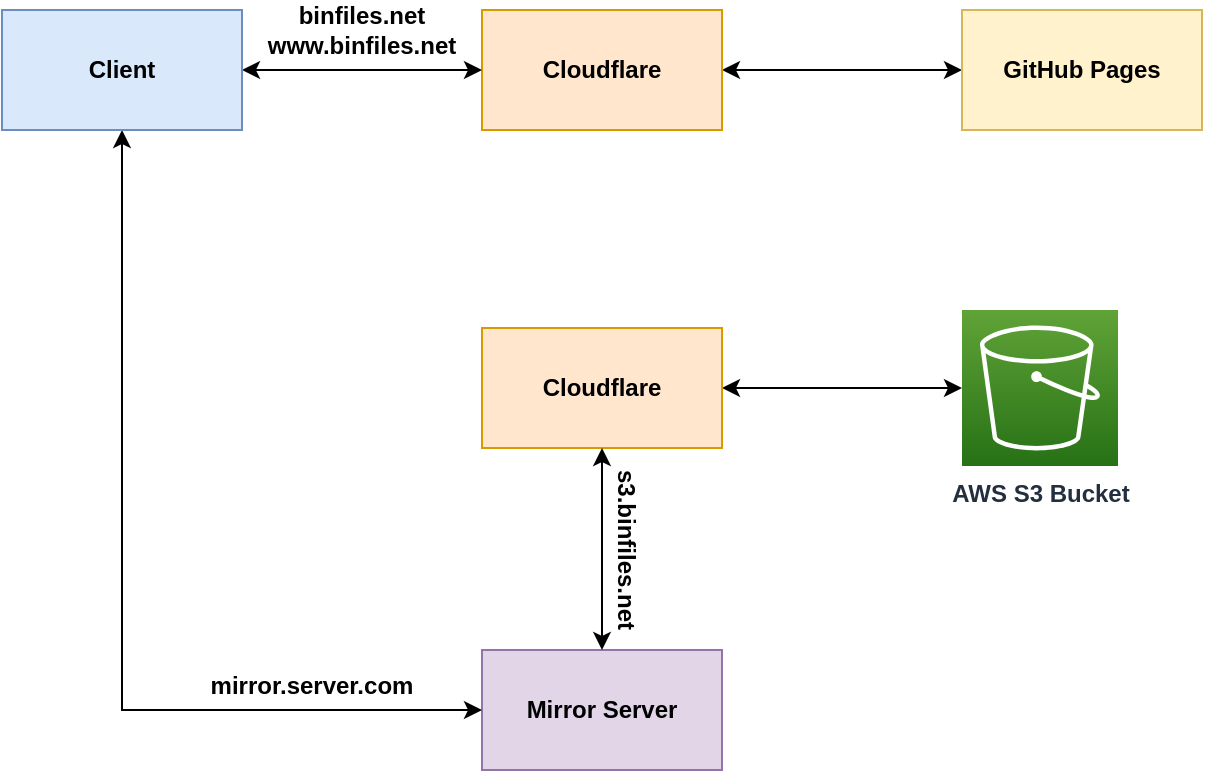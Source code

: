 <mxfile version="13.5.9" type="github">
  <diagram id="P9c828w5ck7EDIUp_H3Y" name="Page-1">
    <mxGraphModel dx="2062" dy="1155" grid="1" gridSize="10" guides="1" tooltips="1" connect="1" arrows="1" fold="1" page="1" pageScale="1" pageWidth="850" pageHeight="1100" math="0" shadow="0">
      <root>
        <mxCell id="0" />
        <mxCell id="1" parent="0" />
        <mxCell id="0NlzdkGPfQbRZqW3BxAw-1" value="Mirror Server" style="rounded=0;whiteSpace=wrap;html=1;fontStyle=1;fillColor=#e1d5e7;strokeColor=#9673a6;" vertex="1" parent="1">
          <mxGeometry x="365" y="680" width="120" height="60" as="geometry" />
        </mxCell>
        <mxCell id="0NlzdkGPfQbRZqW3BxAw-2" style="edgeStyle=orthogonalEdgeStyle;rounded=0;orthogonalLoop=1;jettySize=auto;html=1;exitX=0.5;exitY=1;exitDx=0;exitDy=0;entryX=0;entryY=0.5;entryDx=0;entryDy=0;startArrow=classic;startFill=1;" edge="1" parent="1" source="sWteTlwXIntbQlw3oymJ-10" target="0NlzdkGPfQbRZqW3BxAw-1">
          <mxGeometry relative="1" as="geometry" />
        </mxCell>
        <mxCell id="0NlzdkGPfQbRZqW3BxAw-4" value="&lt;br&gt;mirror.server.com" style="text;html=1;strokeColor=none;fillColor=none;align=center;verticalAlign=middle;whiteSpace=wrap;rounded=0;fontStyle=1" vertex="1" parent="1">
          <mxGeometry x="260" y="680" width="40" height="20" as="geometry" />
        </mxCell>
        <mxCell id="DvY67lA_OLoDrQ6Sja77-1" value="AWS S3 Bucket" style="outlineConnect=0;fontColor=#232F3E;gradientColor=#60A337;gradientDirection=north;fillColor=#277116;strokeColor=#ffffff;dashed=0;verticalLabelPosition=bottom;verticalAlign=top;align=center;html=1;fontSize=12;fontStyle=1;aspect=fixed;shape=mxgraph.aws4.resourceIcon;resIcon=mxgraph.aws4.s3;" parent="1" vertex="1">
          <mxGeometry x="605" y="510" width="78" height="78" as="geometry" />
        </mxCell>
        <mxCell id="sWteTlwXIntbQlw3oymJ-5" style="edgeStyle=orthogonalEdgeStyle;rounded=0;orthogonalLoop=1;jettySize=auto;html=1;exitX=1;exitY=0.5;exitDx=0;exitDy=0;startArrow=classic;startFill=1;" parent="1" source="sWteTlwXIntbQlw3oymJ-1" target="DvY67lA_OLoDrQ6Sja77-1" edge="1">
          <mxGeometry relative="1" as="geometry" />
        </mxCell>
        <mxCell id="sWteTlwXIntbQlw3oymJ-1" value="Cloudflare" style="rounded=0;whiteSpace=wrap;html=1;fontStyle=1;fillColor=#ffe6cc;strokeColor=#d79b00;" parent="1" vertex="1">
          <mxGeometry x="365" y="519" width="120" height="60" as="geometry" />
        </mxCell>
        <mxCell id="sWteTlwXIntbQlw3oymJ-4" style="edgeStyle=orthogonalEdgeStyle;rounded=0;orthogonalLoop=1;jettySize=auto;html=1;entryX=0.5;entryY=1;entryDx=0;entryDy=0;startArrow=classic;startFill=1;exitX=0.5;exitY=0;exitDx=0;exitDy=0;" parent="1" source="0NlzdkGPfQbRZqW3BxAw-1" target="sWteTlwXIntbQlw3oymJ-1" edge="1">
          <mxGeometry relative="1" as="geometry">
            <mxPoint x="370" y="640" as="sourcePoint" />
          </mxGeometry>
        </mxCell>
        <mxCell id="sWteTlwXIntbQlw3oymJ-6" value="&lt;br&gt;s3.binfiles.net" style="text;html=1;strokeColor=none;fillColor=none;align=center;verticalAlign=middle;whiteSpace=wrap;rounded=0;fontStyle=1;rotation=90;" parent="1" vertex="1">
          <mxGeometry x="425" y="620" width="40" height="20" as="geometry" />
        </mxCell>
        <mxCell id="sWteTlwXIntbQlw3oymJ-7" style="edgeStyle=orthogonalEdgeStyle;rounded=0;orthogonalLoop=1;jettySize=auto;html=1;exitX=1;exitY=0.5;exitDx=0;exitDy=0;entryX=0;entryY=0.5;entryDx=0;entryDy=0;startArrow=classic;startFill=1;" parent="1" source="sWteTlwXIntbQlw3oymJ-8" target="sWteTlwXIntbQlw3oymJ-12" edge="1">
          <mxGeometry relative="1" as="geometry">
            <mxPoint x="605" y="390" as="targetPoint" />
          </mxGeometry>
        </mxCell>
        <mxCell id="sWteTlwXIntbQlw3oymJ-8" value="Cloudflare" style="rounded=0;whiteSpace=wrap;html=1;fontStyle=1;fillColor=#ffe6cc;strokeColor=#d79b00;" parent="1" vertex="1">
          <mxGeometry x="365" y="360" width="120" height="60" as="geometry" />
        </mxCell>
        <mxCell id="sWteTlwXIntbQlw3oymJ-9" style="edgeStyle=orthogonalEdgeStyle;rounded=0;orthogonalLoop=1;jettySize=auto;html=1;exitX=1;exitY=0.5;exitDx=0;exitDy=0;entryX=0;entryY=0.5;entryDx=0;entryDy=0;startArrow=classic;startFill=1;" parent="1" source="sWteTlwXIntbQlw3oymJ-10" target="sWteTlwXIntbQlw3oymJ-8" edge="1">
          <mxGeometry relative="1" as="geometry" />
        </mxCell>
        <mxCell id="sWteTlwXIntbQlw3oymJ-10" value="Client" style="rounded=0;whiteSpace=wrap;html=1;fontStyle=1;fillColor=#dae8fc;strokeColor=#6c8ebf;" parent="1" vertex="1">
          <mxGeometry x="125" y="360" width="120" height="60" as="geometry" />
        </mxCell>
        <mxCell id="sWteTlwXIntbQlw3oymJ-11" value="binfiles.net&lt;br&gt;www.binfiles.net" style="text;html=1;strokeColor=none;fillColor=none;align=center;verticalAlign=middle;whiteSpace=wrap;rounded=0;fontStyle=1" parent="1" vertex="1">
          <mxGeometry x="285" y="360" width="40" height="20" as="geometry" />
        </mxCell>
        <mxCell id="sWteTlwXIntbQlw3oymJ-12" value="GitHub Pages" style="rounded=0;whiteSpace=wrap;html=1;fontStyle=1;fillColor=#fff2cc;strokeColor=#d6b656;" parent="1" vertex="1">
          <mxGeometry x="605" y="360" width="120" height="60" as="geometry" />
        </mxCell>
      </root>
    </mxGraphModel>
  </diagram>
</mxfile>

